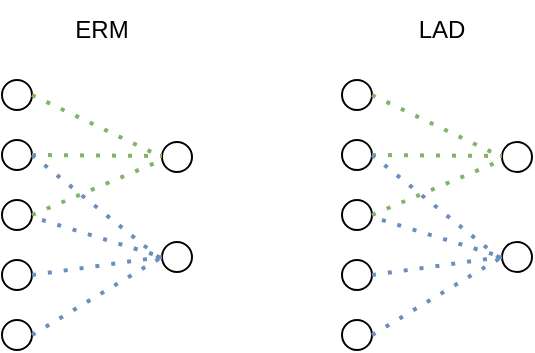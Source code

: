 <mxfile version="26.0.1">
  <diagram name="第 1 页" id="Y5imS60aNz2UqjZGpG41">
    <mxGraphModel dx="873" dy="505" grid="1" gridSize="10" guides="1" tooltips="1" connect="1" arrows="1" fold="1" page="1" pageScale="1" pageWidth="827" pageHeight="1169" math="0" shadow="0">
      <root>
        <mxCell id="0" />
        <mxCell id="1" parent="0" />
        <mxCell id="pDlCXlPNkBOMOFqIXInU-1" value="" style="ellipse;whiteSpace=wrap;html=1;aspect=fixed;" vertex="1" parent="1">
          <mxGeometry x="70" y="80" width="15" height="15" as="geometry" />
        </mxCell>
        <mxCell id="pDlCXlPNkBOMOFqIXInU-2" value="" style="ellipse;whiteSpace=wrap;html=1;aspect=fixed;" vertex="1" parent="1">
          <mxGeometry x="70" y="110" width="15" height="15" as="geometry" />
        </mxCell>
        <mxCell id="pDlCXlPNkBOMOFqIXInU-3" value="" style="ellipse;whiteSpace=wrap;html=1;aspect=fixed;" vertex="1" parent="1">
          <mxGeometry x="70" y="140" width="15" height="15" as="geometry" />
        </mxCell>
        <mxCell id="pDlCXlPNkBOMOFqIXInU-4" value="" style="ellipse;whiteSpace=wrap;html=1;aspect=fixed;" vertex="1" parent="1">
          <mxGeometry x="70" y="170" width="15" height="15" as="geometry" />
        </mxCell>
        <mxCell id="pDlCXlPNkBOMOFqIXInU-5" value="" style="ellipse;whiteSpace=wrap;html=1;aspect=fixed;" vertex="1" parent="1">
          <mxGeometry x="70" y="200" width="15" height="15" as="geometry" />
        </mxCell>
        <mxCell id="pDlCXlPNkBOMOFqIXInU-6" value="" style="ellipse;whiteSpace=wrap;html=1;aspect=fixed;" vertex="1" parent="1">
          <mxGeometry x="150" y="111" width="15" height="15" as="geometry" />
        </mxCell>
        <mxCell id="pDlCXlPNkBOMOFqIXInU-7" value="" style="ellipse;whiteSpace=wrap;html=1;aspect=fixed;" vertex="1" parent="1">
          <mxGeometry x="150" y="161" width="15" height="15" as="geometry" />
        </mxCell>
        <mxCell id="pDlCXlPNkBOMOFqIXInU-13" value="" style="endArrow=none;dashed=1;html=1;dashPattern=1 3;strokeWidth=2;rounded=0;fillColor=#d5e8d4;strokeColor=#82b366;exitX=1;exitY=0.5;exitDx=0;exitDy=0;entryX=0;entryY=0.5;entryDx=0;entryDy=0;" edge="1" parent="1" source="pDlCXlPNkBOMOFqIXInU-1" target="pDlCXlPNkBOMOFqIXInU-6">
          <mxGeometry width="50" height="50" relative="1" as="geometry">
            <mxPoint x="120" y="80" as="sourcePoint" />
            <mxPoint x="170" y="30" as="targetPoint" />
          </mxGeometry>
        </mxCell>
        <mxCell id="pDlCXlPNkBOMOFqIXInU-14" value="" style="endArrow=none;dashed=1;html=1;dashPattern=1 3;strokeWidth=2;rounded=0;fillColor=#d5e8d4;strokeColor=#82b366;exitX=1;exitY=0.5;exitDx=0;exitDy=0;" edge="1" parent="1" source="pDlCXlPNkBOMOFqIXInU-2">
          <mxGeometry width="50" height="50" relative="1" as="geometry">
            <mxPoint x="95" y="98" as="sourcePoint" />
            <mxPoint x="150" y="118" as="targetPoint" />
          </mxGeometry>
        </mxCell>
        <mxCell id="pDlCXlPNkBOMOFqIXInU-15" value="" style="endArrow=none;dashed=1;html=1;dashPattern=1 3;strokeWidth=2;rounded=0;fillColor=#d5e8d4;strokeColor=#82b366;exitX=1;exitY=0.5;exitDx=0;exitDy=0;" edge="1" parent="1" source="pDlCXlPNkBOMOFqIXInU-3">
          <mxGeometry width="50" height="50" relative="1" as="geometry">
            <mxPoint x="95" y="128" as="sourcePoint" />
            <mxPoint x="150" y="120" as="targetPoint" />
          </mxGeometry>
        </mxCell>
        <mxCell id="pDlCXlPNkBOMOFqIXInU-16" value="" style="endArrow=none;dashed=1;html=1;dashPattern=1 3;strokeWidth=2;rounded=0;fillColor=#dae8fc;strokeColor=#6c8ebf;entryX=0;entryY=0.5;entryDx=0;entryDy=0;" edge="1" parent="1" target="pDlCXlPNkBOMOFqIXInU-7">
          <mxGeometry width="50" height="50" relative="1" as="geometry">
            <mxPoint x="90" y="150" as="sourcePoint" />
            <mxPoint x="260" y="250" as="targetPoint" />
          </mxGeometry>
        </mxCell>
        <mxCell id="pDlCXlPNkBOMOFqIXInU-17" value="" style="endArrow=none;dashed=1;html=1;dashPattern=1 3;strokeWidth=2;rounded=0;fillColor=#dae8fc;strokeColor=#6c8ebf;exitX=1;exitY=0.5;exitDx=0;exitDy=0;" edge="1" parent="1" source="pDlCXlPNkBOMOFqIXInU-2">
          <mxGeometry width="50" height="50" relative="1" as="geometry">
            <mxPoint x="100" y="160" as="sourcePoint" />
            <mxPoint x="150" y="170" as="targetPoint" />
          </mxGeometry>
        </mxCell>
        <mxCell id="pDlCXlPNkBOMOFqIXInU-18" value="" style="endArrow=none;dashed=1;html=1;dashPattern=1 3;strokeWidth=2;rounded=0;fillColor=#dae8fc;strokeColor=#6c8ebf;exitX=1;exitY=0.5;exitDx=0;exitDy=0;entryX=0;entryY=0.5;entryDx=0;entryDy=0;" edge="1" parent="1" source="pDlCXlPNkBOMOFqIXInU-4" target="pDlCXlPNkBOMOFqIXInU-7">
          <mxGeometry width="50" height="50" relative="1" as="geometry">
            <mxPoint x="95" y="128" as="sourcePoint" />
            <mxPoint x="160" y="180" as="targetPoint" />
          </mxGeometry>
        </mxCell>
        <mxCell id="pDlCXlPNkBOMOFqIXInU-19" value="" style="endArrow=none;dashed=1;html=1;dashPattern=1 3;strokeWidth=2;rounded=0;fillColor=#dae8fc;strokeColor=#6c8ebf;exitX=1;exitY=0.5;exitDx=0;exitDy=0;entryX=0;entryY=0.5;entryDx=0;entryDy=0;" edge="1" parent="1" source="pDlCXlPNkBOMOFqIXInU-5" target="pDlCXlPNkBOMOFqIXInU-7">
          <mxGeometry width="50" height="50" relative="1" as="geometry">
            <mxPoint x="95" y="188" as="sourcePoint" />
            <mxPoint x="160" y="179" as="targetPoint" />
          </mxGeometry>
        </mxCell>
        <mxCell id="pDlCXlPNkBOMOFqIXInU-20" value="ERM" style="text;html=1;align=center;verticalAlign=middle;whiteSpace=wrap;rounded=0;" vertex="1" parent="1">
          <mxGeometry x="90" y="40" width="60" height="30" as="geometry" />
        </mxCell>
        <mxCell id="pDlCXlPNkBOMOFqIXInU-21" value="" style="ellipse;whiteSpace=wrap;html=1;aspect=fixed;" vertex="1" parent="1">
          <mxGeometry x="240" y="80" width="15" height="15" as="geometry" />
        </mxCell>
        <mxCell id="pDlCXlPNkBOMOFqIXInU-22" value="" style="ellipse;whiteSpace=wrap;html=1;aspect=fixed;" vertex="1" parent="1">
          <mxGeometry x="240" y="110" width="15" height="15" as="geometry" />
        </mxCell>
        <mxCell id="pDlCXlPNkBOMOFqIXInU-23" value="" style="ellipse;whiteSpace=wrap;html=1;aspect=fixed;" vertex="1" parent="1">
          <mxGeometry x="240" y="140" width="15" height="15" as="geometry" />
        </mxCell>
        <mxCell id="pDlCXlPNkBOMOFqIXInU-24" value="" style="ellipse;whiteSpace=wrap;html=1;aspect=fixed;" vertex="1" parent="1">
          <mxGeometry x="240" y="170" width="15" height="15" as="geometry" />
        </mxCell>
        <mxCell id="pDlCXlPNkBOMOFqIXInU-25" value="" style="ellipse;whiteSpace=wrap;html=1;aspect=fixed;" vertex="1" parent="1">
          <mxGeometry x="240" y="200" width="15" height="15" as="geometry" />
        </mxCell>
        <mxCell id="pDlCXlPNkBOMOFqIXInU-26" value="" style="ellipse;whiteSpace=wrap;html=1;aspect=fixed;" vertex="1" parent="1">
          <mxGeometry x="320" y="111" width="15" height="15" as="geometry" />
        </mxCell>
        <mxCell id="pDlCXlPNkBOMOFqIXInU-27" value="" style="ellipse;whiteSpace=wrap;html=1;aspect=fixed;" vertex="1" parent="1">
          <mxGeometry x="320" y="161" width="15" height="15" as="geometry" />
        </mxCell>
        <mxCell id="pDlCXlPNkBOMOFqIXInU-28" value="" style="endArrow=none;dashed=1;html=1;dashPattern=1 3;strokeWidth=2;rounded=0;fillColor=#d5e8d4;strokeColor=#82b366;exitX=1;exitY=0.5;exitDx=0;exitDy=0;entryX=0;entryY=0.5;entryDx=0;entryDy=0;" edge="1" parent="1" source="pDlCXlPNkBOMOFqIXInU-21" target="pDlCXlPNkBOMOFqIXInU-26">
          <mxGeometry width="50" height="50" relative="1" as="geometry">
            <mxPoint x="290" y="80" as="sourcePoint" />
            <mxPoint x="340" y="30" as="targetPoint" />
          </mxGeometry>
        </mxCell>
        <mxCell id="pDlCXlPNkBOMOFqIXInU-29" value="" style="endArrow=none;dashed=1;html=1;dashPattern=1 3;strokeWidth=2;rounded=0;fillColor=#d5e8d4;strokeColor=#82b366;exitX=1;exitY=0.5;exitDx=0;exitDy=0;" edge="1" parent="1" source="pDlCXlPNkBOMOFqIXInU-22">
          <mxGeometry width="50" height="50" relative="1" as="geometry">
            <mxPoint x="265" y="98" as="sourcePoint" />
            <mxPoint x="320" y="118" as="targetPoint" />
          </mxGeometry>
        </mxCell>
        <mxCell id="pDlCXlPNkBOMOFqIXInU-30" value="" style="endArrow=none;dashed=1;html=1;dashPattern=1 3;strokeWidth=2;rounded=0;fillColor=#d5e8d4;strokeColor=#82b366;exitX=1;exitY=0.5;exitDx=0;exitDy=0;" edge="1" parent="1" source="pDlCXlPNkBOMOFqIXInU-23">
          <mxGeometry width="50" height="50" relative="1" as="geometry">
            <mxPoint x="265" y="128" as="sourcePoint" />
            <mxPoint x="320" y="120" as="targetPoint" />
          </mxGeometry>
        </mxCell>
        <mxCell id="pDlCXlPNkBOMOFqIXInU-31" value="" style="endArrow=none;dashed=1;html=1;dashPattern=1 3;strokeWidth=2;rounded=0;fillColor=#dae8fc;strokeColor=#6c8ebf;entryX=0;entryY=0.5;entryDx=0;entryDy=0;" edge="1" parent="1" target="pDlCXlPNkBOMOFqIXInU-27">
          <mxGeometry width="50" height="50" relative="1" as="geometry">
            <mxPoint x="260" y="150" as="sourcePoint" />
            <mxPoint x="430" y="250" as="targetPoint" />
          </mxGeometry>
        </mxCell>
        <mxCell id="pDlCXlPNkBOMOFqIXInU-32" value="" style="endArrow=none;dashed=1;html=1;dashPattern=1 3;strokeWidth=2;rounded=0;fillColor=#dae8fc;strokeColor=#6c8ebf;exitX=1;exitY=0.5;exitDx=0;exitDy=0;" edge="1" parent="1" source="pDlCXlPNkBOMOFqIXInU-22">
          <mxGeometry width="50" height="50" relative="1" as="geometry">
            <mxPoint x="270" y="160" as="sourcePoint" />
            <mxPoint x="320" y="170" as="targetPoint" />
          </mxGeometry>
        </mxCell>
        <mxCell id="pDlCXlPNkBOMOFqIXInU-33" value="" style="endArrow=none;dashed=1;html=1;dashPattern=1 3;strokeWidth=2;rounded=0;fillColor=#dae8fc;strokeColor=#6c8ebf;exitX=1;exitY=0.5;exitDx=0;exitDy=0;entryX=0;entryY=0.5;entryDx=0;entryDy=0;" edge="1" parent="1" source="pDlCXlPNkBOMOFqIXInU-24" target="pDlCXlPNkBOMOFqIXInU-27">
          <mxGeometry width="50" height="50" relative="1" as="geometry">
            <mxPoint x="265" y="128" as="sourcePoint" />
            <mxPoint x="330" y="180" as="targetPoint" />
          </mxGeometry>
        </mxCell>
        <mxCell id="pDlCXlPNkBOMOFqIXInU-34" value="" style="endArrow=none;dashed=1;html=1;dashPattern=1 3;strokeWidth=2;rounded=0;fillColor=#dae8fc;strokeColor=#6c8ebf;exitX=1;exitY=0.5;exitDx=0;exitDy=0;entryX=0;entryY=0.5;entryDx=0;entryDy=0;" edge="1" parent="1" source="pDlCXlPNkBOMOFqIXInU-25" target="pDlCXlPNkBOMOFqIXInU-27">
          <mxGeometry width="50" height="50" relative="1" as="geometry">
            <mxPoint x="265" y="188" as="sourcePoint" />
            <mxPoint x="330" y="179" as="targetPoint" />
          </mxGeometry>
        </mxCell>
        <mxCell id="pDlCXlPNkBOMOFqIXInU-35" value="LAD" style="text;html=1;align=center;verticalAlign=middle;whiteSpace=wrap;rounded=0;" vertex="1" parent="1">
          <mxGeometry x="260" y="40" width="60" height="30" as="geometry" />
        </mxCell>
      </root>
    </mxGraphModel>
  </diagram>
</mxfile>
